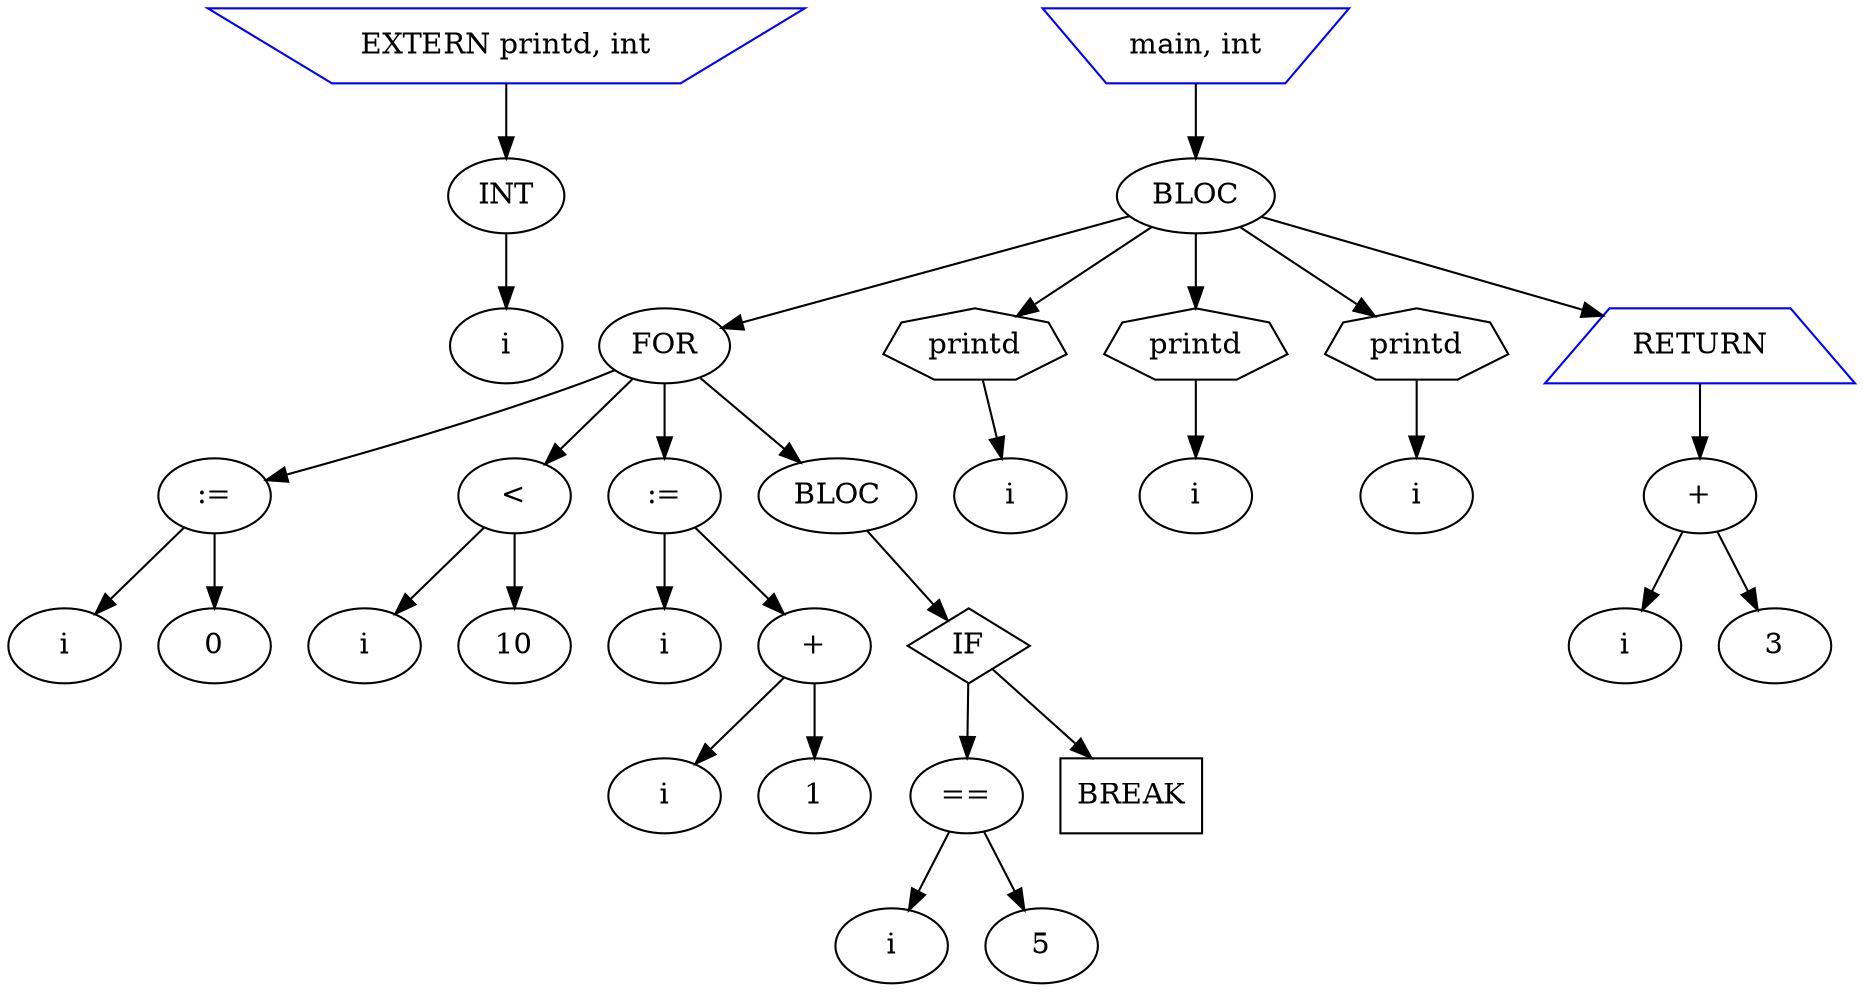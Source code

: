 digraph G {
node_0 [label="EXTERN printd, int"shape=invtrapezium color=blue];
node_0 -> node_1;
node_1 [label="INT"];
node_1 -> node_2;
node_2 [label="i"];
node_3 [label="main, int"shape=invtrapezium color=blue];
node_3 -> node_4;
node_4 [label="BLOC"];
node_4 -> node_5;
node_5 [label="FOR"];
node_5 -> node_6;
node_6 [label=":="];
node_6 -> node_7;
node_7 [label="i"];
node_6 -> node_8;
node_8 [label="0"];
node_5 -> node_9;
node_9 [label="<"];
node_9 -> node_10;
node_10 [label="i"];
node_9 -> node_11;
node_11 [label="10"];
node_5 -> node_12;
node_12 [label=":="];
node_12 -> node_13;
node_13 [label="i"];
node_12 -> node_14;
node_14 [label="+"];
node_14 -> node_15;
node_15 [label="i"];
node_14 -> node_16;
node_16 [label="1"];
node_5 -> node_17;
node_17 [label="BLOC"];
node_17 -> node_18;
node_18 [label="IF"shape=diamond];
node_18 -> node_19;
node_19 [label="=="];
node_19 -> node_20;
node_20 [label="i"];
node_19 -> node_21;
node_21 [label="5"];
node_18 -> node_22;
node_22 [label="BREAK"shape=box];
node_4 -> node_23;
node_23 [label="printd"shape=septagon];
node_23 -> node_24;
node_24 [label="i"];
node_4 -> node_25;
node_25 [label="printd"shape=septagon];
node_25 -> node_26;
node_26 [label="i"];
node_4 -> node_27;
node_27 [label="printd"shape=septagon];
node_27 -> node_28;
node_28 [label="i"];
node_4 -> node_29;
node_29 [label="RETURN"shape=trapezium color=blue];
node_29 -> node_30;
node_30 [label="+"];
node_30 -> node_31;
node_31 [label="i"];
node_30 -> node_32;
node_32 [label="3"];
}
